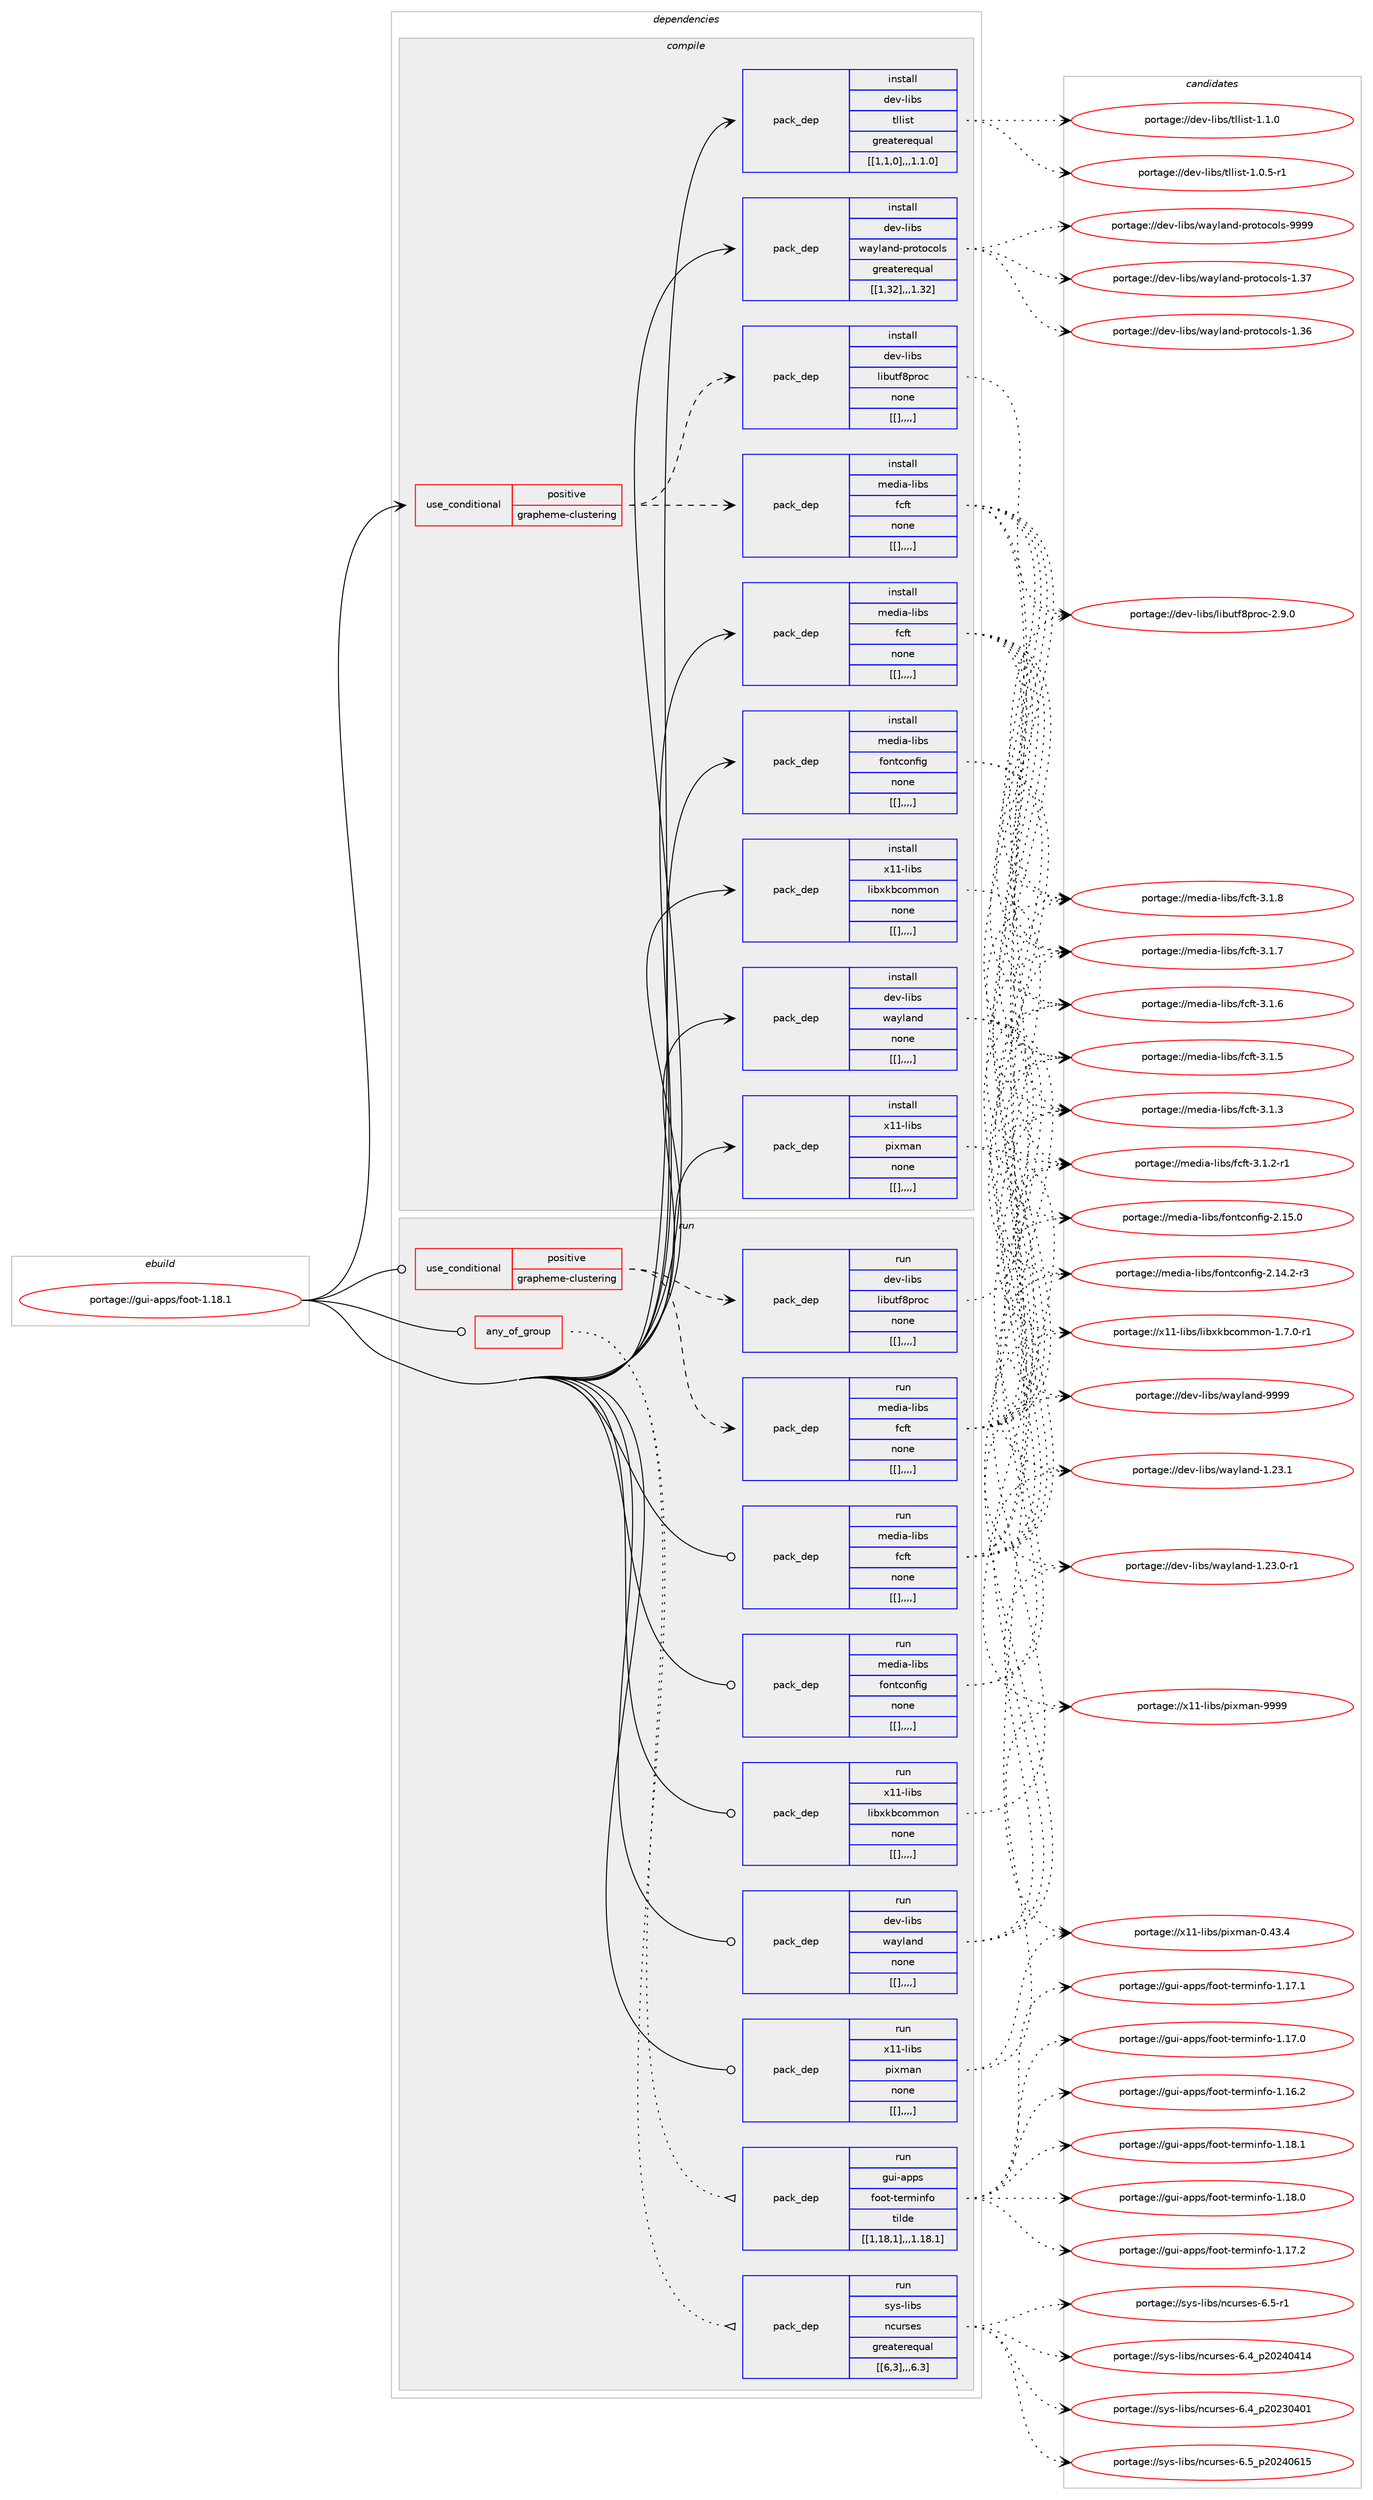 digraph prolog {

# *************
# Graph options
# *************

newrank=true;
concentrate=true;
compound=true;
graph [rankdir=LR,fontname=Helvetica,fontsize=10,ranksep=1.5];#, ranksep=2.5, nodesep=0.2];
edge  [arrowhead=vee];
node  [fontname=Helvetica,fontsize=10];

# **********
# The ebuild
# **********

subgraph cluster_leftcol {
color=gray;
label=<<i>ebuild</i>>;
id [label="portage://gui-apps/foot-1.18.1", color=red, width=4, href="../gui-apps/foot-1.18.1.svg"];
}

# ****************
# The dependencies
# ****************

subgraph cluster_midcol {
color=gray;
label=<<i>dependencies</i>>;
subgraph cluster_compile {
fillcolor="#eeeeee";
style=filled;
label=<<i>compile</i>>;
subgraph cond68042 {
dependency246400 [label=<<TABLE BORDER="0" CELLBORDER="1" CELLSPACING="0" CELLPADDING="4"><TR><TD ROWSPAN="3" CELLPADDING="10">use_conditional</TD></TR><TR><TD>positive</TD></TR><TR><TD>grapheme-clustering</TD></TR></TABLE>>, shape=none, color=red];
subgraph pack176831 {
dependency246401 [label=<<TABLE BORDER="0" CELLBORDER="1" CELLSPACING="0" CELLPADDING="4" WIDTH="220"><TR><TD ROWSPAN="6" CELLPADDING="30">pack_dep</TD></TR><TR><TD WIDTH="110">install</TD></TR><TR><TD>dev-libs</TD></TR><TR><TD>libutf8proc</TD></TR><TR><TD>none</TD></TR><TR><TD>[[],,,,]</TD></TR></TABLE>>, shape=none, color=blue];
}
dependency246400:e -> dependency246401:w [weight=20,style="dashed",arrowhead="vee"];
subgraph pack176832 {
dependency246402 [label=<<TABLE BORDER="0" CELLBORDER="1" CELLSPACING="0" CELLPADDING="4" WIDTH="220"><TR><TD ROWSPAN="6" CELLPADDING="30">pack_dep</TD></TR><TR><TD WIDTH="110">install</TD></TR><TR><TD>media-libs</TD></TR><TR><TD>fcft</TD></TR><TR><TD>none</TD></TR><TR><TD>[[],,,,]</TD></TR></TABLE>>, shape=none, color=blue];
}
dependency246400:e -> dependency246402:w [weight=20,style="dashed",arrowhead="vee"];
}
id:e -> dependency246400:w [weight=20,style="solid",arrowhead="vee"];
subgraph pack176833 {
dependency246403 [label=<<TABLE BORDER="0" CELLBORDER="1" CELLSPACING="0" CELLPADDING="4" WIDTH="220"><TR><TD ROWSPAN="6" CELLPADDING="30">pack_dep</TD></TR><TR><TD WIDTH="110">install</TD></TR><TR><TD>dev-libs</TD></TR><TR><TD>tllist</TD></TR><TR><TD>greaterequal</TD></TR><TR><TD>[[1,1,0],,,1.1.0]</TD></TR></TABLE>>, shape=none, color=blue];
}
id:e -> dependency246403:w [weight=20,style="solid",arrowhead="vee"];
subgraph pack176834 {
dependency246404 [label=<<TABLE BORDER="0" CELLBORDER="1" CELLSPACING="0" CELLPADDING="4" WIDTH="220"><TR><TD ROWSPAN="6" CELLPADDING="30">pack_dep</TD></TR><TR><TD WIDTH="110">install</TD></TR><TR><TD>dev-libs</TD></TR><TR><TD>wayland</TD></TR><TR><TD>none</TD></TR><TR><TD>[[],,,,]</TD></TR></TABLE>>, shape=none, color=blue];
}
id:e -> dependency246404:w [weight=20,style="solid",arrowhead="vee"];
subgraph pack176835 {
dependency246405 [label=<<TABLE BORDER="0" CELLBORDER="1" CELLSPACING="0" CELLPADDING="4" WIDTH="220"><TR><TD ROWSPAN="6" CELLPADDING="30">pack_dep</TD></TR><TR><TD WIDTH="110">install</TD></TR><TR><TD>dev-libs</TD></TR><TR><TD>wayland-protocols</TD></TR><TR><TD>greaterequal</TD></TR><TR><TD>[[1,32],,,1.32]</TD></TR></TABLE>>, shape=none, color=blue];
}
id:e -> dependency246405:w [weight=20,style="solid",arrowhead="vee"];
subgraph pack176836 {
dependency246406 [label=<<TABLE BORDER="0" CELLBORDER="1" CELLSPACING="0" CELLPADDING="4" WIDTH="220"><TR><TD ROWSPAN="6" CELLPADDING="30">pack_dep</TD></TR><TR><TD WIDTH="110">install</TD></TR><TR><TD>media-libs</TD></TR><TR><TD>fcft</TD></TR><TR><TD>none</TD></TR><TR><TD>[[],,,,]</TD></TR></TABLE>>, shape=none, color=blue];
}
id:e -> dependency246406:w [weight=20,style="solid",arrowhead="vee"];
subgraph pack176837 {
dependency246407 [label=<<TABLE BORDER="0" CELLBORDER="1" CELLSPACING="0" CELLPADDING="4" WIDTH="220"><TR><TD ROWSPAN="6" CELLPADDING="30">pack_dep</TD></TR><TR><TD WIDTH="110">install</TD></TR><TR><TD>media-libs</TD></TR><TR><TD>fontconfig</TD></TR><TR><TD>none</TD></TR><TR><TD>[[],,,,]</TD></TR></TABLE>>, shape=none, color=blue];
}
id:e -> dependency246407:w [weight=20,style="solid",arrowhead="vee"];
subgraph pack176838 {
dependency246408 [label=<<TABLE BORDER="0" CELLBORDER="1" CELLSPACING="0" CELLPADDING="4" WIDTH="220"><TR><TD ROWSPAN="6" CELLPADDING="30">pack_dep</TD></TR><TR><TD WIDTH="110">install</TD></TR><TR><TD>x11-libs</TD></TR><TR><TD>libxkbcommon</TD></TR><TR><TD>none</TD></TR><TR><TD>[[],,,,]</TD></TR></TABLE>>, shape=none, color=blue];
}
id:e -> dependency246408:w [weight=20,style="solid",arrowhead="vee"];
subgraph pack176839 {
dependency246409 [label=<<TABLE BORDER="0" CELLBORDER="1" CELLSPACING="0" CELLPADDING="4" WIDTH="220"><TR><TD ROWSPAN="6" CELLPADDING="30">pack_dep</TD></TR><TR><TD WIDTH="110">install</TD></TR><TR><TD>x11-libs</TD></TR><TR><TD>pixman</TD></TR><TR><TD>none</TD></TR><TR><TD>[[],,,,]</TD></TR></TABLE>>, shape=none, color=blue];
}
id:e -> dependency246409:w [weight=20,style="solid",arrowhead="vee"];
}
subgraph cluster_compileandrun {
fillcolor="#eeeeee";
style=filled;
label=<<i>compile and run</i>>;
}
subgraph cluster_run {
fillcolor="#eeeeee";
style=filled;
label=<<i>run</i>>;
subgraph any1367 {
dependency246410 [label=<<TABLE BORDER="0" CELLBORDER="1" CELLSPACING="0" CELLPADDING="4"><TR><TD CELLPADDING="10">any_of_group</TD></TR></TABLE>>, shape=none, color=red];subgraph pack176840 {
dependency246411 [label=<<TABLE BORDER="0" CELLBORDER="1" CELLSPACING="0" CELLPADDING="4" WIDTH="220"><TR><TD ROWSPAN="6" CELLPADDING="30">pack_dep</TD></TR><TR><TD WIDTH="110">run</TD></TR><TR><TD>sys-libs</TD></TR><TR><TD>ncurses</TD></TR><TR><TD>greaterequal</TD></TR><TR><TD>[[6,3],,,6.3]</TD></TR></TABLE>>, shape=none, color=blue];
}
dependency246410:e -> dependency246411:w [weight=20,style="dotted",arrowhead="oinv"];
subgraph pack176841 {
dependency246412 [label=<<TABLE BORDER="0" CELLBORDER="1" CELLSPACING="0" CELLPADDING="4" WIDTH="220"><TR><TD ROWSPAN="6" CELLPADDING="30">pack_dep</TD></TR><TR><TD WIDTH="110">run</TD></TR><TR><TD>gui-apps</TD></TR><TR><TD>foot-terminfo</TD></TR><TR><TD>tilde</TD></TR><TR><TD>[[1,18,1],,,1.18.1]</TD></TR></TABLE>>, shape=none, color=blue];
}
dependency246410:e -> dependency246412:w [weight=20,style="dotted",arrowhead="oinv"];
}
id:e -> dependency246410:w [weight=20,style="solid",arrowhead="odot"];
subgraph cond68043 {
dependency246413 [label=<<TABLE BORDER="0" CELLBORDER="1" CELLSPACING="0" CELLPADDING="4"><TR><TD ROWSPAN="3" CELLPADDING="10">use_conditional</TD></TR><TR><TD>positive</TD></TR><TR><TD>grapheme-clustering</TD></TR></TABLE>>, shape=none, color=red];
subgraph pack176842 {
dependency246414 [label=<<TABLE BORDER="0" CELLBORDER="1" CELLSPACING="0" CELLPADDING="4" WIDTH="220"><TR><TD ROWSPAN="6" CELLPADDING="30">pack_dep</TD></TR><TR><TD WIDTH="110">run</TD></TR><TR><TD>dev-libs</TD></TR><TR><TD>libutf8proc</TD></TR><TR><TD>none</TD></TR><TR><TD>[[],,,,]</TD></TR></TABLE>>, shape=none, color=blue];
}
dependency246413:e -> dependency246414:w [weight=20,style="dashed",arrowhead="vee"];
subgraph pack176843 {
dependency246415 [label=<<TABLE BORDER="0" CELLBORDER="1" CELLSPACING="0" CELLPADDING="4" WIDTH="220"><TR><TD ROWSPAN="6" CELLPADDING="30">pack_dep</TD></TR><TR><TD WIDTH="110">run</TD></TR><TR><TD>media-libs</TD></TR><TR><TD>fcft</TD></TR><TR><TD>none</TD></TR><TR><TD>[[],,,,]</TD></TR></TABLE>>, shape=none, color=blue];
}
dependency246413:e -> dependency246415:w [weight=20,style="dashed",arrowhead="vee"];
}
id:e -> dependency246413:w [weight=20,style="solid",arrowhead="odot"];
subgraph pack176844 {
dependency246416 [label=<<TABLE BORDER="0" CELLBORDER="1" CELLSPACING="0" CELLPADDING="4" WIDTH="220"><TR><TD ROWSPAN="6" CELLPADDING="30">pack_dep</TD></TR><TR><TD WIDTH="110">run</TD></TR><TR><TD>dev-libs</TD></TR><TR><TD>wayland</TD></TR><TR><TD>none</TD></TR><TR><TD>[[],,,,]</TD></TR></TABLE>>, shape=none, color=blue];
}
id:e -> dependency246416:w [weight=20,style="solid",arrowhead="odot"];
subgraph pack176845 {
dependency246417 [label=<<TABLE BORDER="0" CELLBORDER="1" CELLSPACING="0" CELLPADDING="4" WIDTH="220"><TR><TD ROWSPAN="6" CELLPADDING="30">pack_dep</TD></TR><TR><TD WIDTH="110">run</TD></TR><TR><TD>media-libs</TD></TR><TR><TD>fcft</TD></TR><TR><TD>none</TD></TR><TR><TD>[[],,,,]</TD></TR></TABLE>>, shape=none, color=blue];
}
id:e -> dependency246417:w [weight=20,style="solid",arrowhead="odot"];
subgraph pack176846 {
dependency246418 [label=<<TABLE BORDER="0" CELLBORDER="1" CELLSPACING="0" CELLPADDING="4" WIDTH="220"><TR><TD ROWSPAN="6" CELLPADDING="30">pack_dep</TD></TR><TR><TD WIDTH="110">run</TD></TR><TR><TD>media-libs</TD></TR><TR><TD>fontconfig</TD></TR><TR><TD>none</TD></TR><TR><TD>[[],,,,]</TD></TR></TABLE>>, shape=none, color=blue];
}
id:e -> dependency246418:w [weight=20,style="solid",arrowhead="odot"];
subgraph pack176847 {
dependency246419 [label=<<TABLE BORDER="0" CELLBORDER="1" CELLSPACING="0" CELLPADDING="4" WIDTH="220"><TR><TD ROWSPAN="6" CELLPADDING="30">pack_dep</TD></TR><TR><TD WIDTH="110">run</TD></TR><TR><TD>x11-libs</TD></TR><TR><TD>libxkbcommon</TD></TR><TR><TD>none</TD></TR><TR><TD>[[],,,,]</TD></TR></TABLE>>, shape=none, color=blue];
}
id:e -> dependency246419:w [weight=20,style="solid",arrowhead="odot"];
subgraph pack176848 {
dependency246420 [label=<<TABLE BORDER="0" CELLBORDER="1" CELLSPACING="0" CELLPADDING="4" WIDTH="220"><TR><TD ROWSPAN="6" CELLPADDING="30">pack_dep</TD></TR><TR><TD WIDTH="110">run</TD></TR><TR><TD>x11-libs</TD></TR><TR><TD>pixman</TD></TR><TR><TD>none</TD></TR><TR><TD>[[],,,,]</TD></TR></TABLE>>, shape=none, color=blue];
}
id:e -> dependency246420:w [weight=20,style="solid",arrowhead="odot"];
}
}

# **************
# The candidates
# **************

subgraph cluster_choices {
rank=same;
color=gray;
label=<<i>candidates</i>>;

subgraph choice176831 {
color=black;
nodesep=1;
choice100101118451081059811547108105981171161025611211411199455046574648 [label="portage://dev-libs/libutf8proc-2.9.0", color=red, width=4,href="../dev-libs/libutf8proc-2.9.0.svg"];
dependency246401:e -> choice100101118451081059811547108105981171161025611211411199455046574648:w [style=dotted,weight="100"];
}
subgraph choice176832 {
color=black;
nodesep=1;
choice1091011001059745108105981154710299102116455146494656 [label="portage://media-libs/fcft-3.1.8", color=red, width=4,href="../media-libs/fcft-3.1.8.svg"];
choice1091011001059745108105981154710299102116455146494655 [label="portage://media-libs/fcft-3.1.7", color=red, width=4,href="../media-libs/fcft-3.1.7.svg"];
choice1091011001059745108105981154710299102116455146494654 [label="portage://media-libs/fcft-3.1.6", color=red, width=4,href="../media-libs/fcft-3.1.6.svg"];
choice1091011001059745108105981154710299102116455146494653 [label="portage://media-libs/fcft-3.1.5", color=red, width=4,href="../media-libs/fcft-3.1.5.svg"];
choice1091011001059745108105981154710299102116455146494651 [label="portage://media-libs/fcft-3.1.3", color=red, width=4,href="../media-libs/fcft-3.1.3.svg"];
choice10910110010597451081059811547102991021164551464946504511449 [label="portage://media-libs/fcft-3.1.2-r1", color=red, width=4,href="../media-libs/fcft-3.1.2-r1.svg"];
dependency246402:e -> choice1091011001059745108105981154710299102116455146494656:w [style=dotted,weight="100"];
dependency246402:e -> choice1091011001059745108105981154710299102116455146494655:w [style=dotted,weight="100"];
dependency246402:e -> choice1091011001059745108105981154710299102116455146494654:w [style=dotted,weight="100"];
dependency246402:e -> choice1091011001059745108105981154710299102116455146494653:w [style=dotted,weight="100"];
dependency246402:e -> choice1091011001059745108105981154710299102116455146494651:w [style=dotted,weight="100"];
dependency246402:e -> choice10910110010597451081059811547102991021164551464946504511449:w [style=dotted,weight="100"];
}
subgraph choice176833 {
color=black;
nodesep=1;
choice100101118451081059811547116108108105115116454946494648 [label="portage://dev-libs/tllist-1.1.0", color=red, width=4,href="../dev-libs/tllist-1.1.0.svg"];
choice1001011184510810598115471161081081051151164549464846534511449 [label="portage://dev-libs/tllist-1.0.5-r1", color=red, width=4,href="../dev-libs/tllist-1.0.5-r1.svg"];
dependency246403:e -> choice100101118451081059811547116108108105115116454946494648:w [style=dotted,weight="100"];
dependency246403:e -> choice1001011184510810598115471161081081051151164549464846534511449:w [style=dotted,weight="100"];
}
subgraph choice176834 {
color=black;
nodesep=1;
choice10010111845108105981154711997121108971101004557575757 [label="portage://dev-libs/wayland-9999", color=red, width=4,href="../dev-libs/wayland-9999.svg"];
choice100101118451081059811547119971211089711010045494650514649 [label="portage://dev-libs/wayland-1.23.1", color=red, width=4,href="../dev-libs/wayland-1.23.1.svg"];
choice1001011184510810598115471199712110897110100454946505146484511449 [label="portage://dev-libs/wayland-1.23.0-r1", color=red, width=4,href="../dev-libs/wayland-1.23.0-r1.svg"];
dependency246404:e -> choice10010111845108105981154711997121108971101004557575757:w [style=dotted,weight="100"];
dependency246404:e -> choice100101118451081059811547119971211089711010045494650514649:w [style=dotted,weight="100"];
dependency246404:e -> choice1001011184510810598115471199712110897110100454946505146484511449:w [style=dotted,weight="100"];
}
subgraph choice176835 {
color=black;
nodesep=1;
choice100101118451081059811547119971211089711010045112114111116111991111081154557575757 [label="portage://dev-libs/wayland-protocols-9999", color=red, width=4,href="../dev-libs/wayland-protocols-9999.svg"];
choice100101118451081059811547119971211089711010045112114111116111991111081154549465155 [label="portage://dev-libs/wayland-protocols-1.37", color=red, width=4,href="../dev-libs/wayland-protocols-1.37.svg"];
choice100101118451081059811547119971211089711010045112114111116111991111081154549465154 [label="portage://dev-libs/wayland-protocols-1.36", color=red, width=4,href="../dev-libs/wayland-protocols-1.36.svg"];
dependency246405:e -> choice100101118451081059811547119971211089711010045112114111116111991111081154557575757:w [style=dotted,weight="100"];
dependency246405:e -> choice100101118451081059811547119971211089711010045112114111116111991111081154549465155:w [style=dotted,weight="100"];
dependency246405:e -> choice100101118451081059811547119971211089711010045112114111116111991111081154549465154:w [style=dotted,weight="100"];
}
subgraph choice176836 {
color=black;
nodesep=1;
choice1091011001059745108105981154710299102116455146494656 [label="portage://media-libs/fcft-3.1.8", color=red, width=4,href="../media-libs/fcft-3.1.8.svg"];
choice1091011001059745108105981154710299102116455146494655 [label="portage://media-libs/fcft-3.1.7", color=red, width=4,href="../media-libs/fcft-3.1.7.svg"];
choice1091011001059745108105981154710299102116455146494654 [label="portage://media-libs/fcft-3.1.6", color=red, width=4,href="../media-libs/fcft-3.1.6.svg"];
choice1091011001059745108105981154710299102116455146494653 [label="portage://media-libs/fcft-3.1.5", color=red, width=4,href="../media-libs/fcft-3.1.5.svg"];
choice1091011001059745108105981154710299102116455146494651 [label="portage://media-libs/fcft-3.1.3", color=red, width=4,href="../media-libs/fcft-3.1.3.svg"];
choice10910110010597451081059811547102991021164551464946504511449 [label="portage://media-libs/fcft-3.1.2-r1", color=red, width=4,href="../media-libs/fcft-3.1.2-r1.svg"];
dependency246406:e -> choice1091011001059745108105981154710299102116455146494656:w [style=dotted,weight="100"];
dependency246406:e -> choice1091011001059745108105981154710299102116455146494655:w [style=dotted,weight="100"];
dependency246406:e -> choice1091011001059745108105981154710299102116455146494654:w [style=dotted,weight="100"];
dependency246406:e -> choice1091011001059745108105981154710299102116455146494653:w [style=dotted,weight="100"];
dependency246406:e -> choice1091011001059745108105981154710299102116455146494651:w [style=dotted,weight="100"];
dependency246406:e -> choice10910110010597451081059811547102991021164551464946504511449:w [style=dotted,weight="100"];
}
subgraph choice176837 {
color=black;
nodesep=1;
choice109101100105974510810598115471021111101169911111010210510345504649534648 [label="portage://media-libs/fontconfig-2.15.0", color=red, width=4,href="../media-libs/fontconfig-2.15.0.svg"];
choice1091011001059745108105981154710211111011699111110102105103455046495246504511451 [label="portage://media-libs/fontconfig-2.14.2-r3", color=red, width=4,href="../media-libs/fontconfig-2.14.2-r3.svg"];
dependency246407:e -> choice109101100105974510810598115471021111101169911111010210510345504649534648:w [style=dotted,weight="100"];
dependency246407:e -> choice1091011001059745108105981154710211111011699111110102105103455046495246504511451:w [style=dotted,weight="100"];
}
subgraph choice176838 {
color=black;
nodesep=1;
choice12049494510810598115471081059812010798991111091091111104549465546484511449 [label="portage://x11-libs/libxkbcommon-1.7.0-r1", color=red, width=4,href="../x11-libs/libxkbcommon-1.7.0-r1.svg"];
dependency246408:e -> choice12049494510810598115471081059812010798991111091091111104549465546484511449:w [style=dotted,weight="100"];
}
subgraph choice176839 {
color=black;
nodesep=1;
choice1204949451081059811547112105120109971104557575757 [label="portage://x11-libs/pixman-9999", color=red, width=4,href="../x11-libs/pixman-9999.svg"];
choice12049494510810598115471121051201099711045484652514652 [label="portage://x11-libs/pixman-0.43.4", color=red, width=4,href="../x11-libs/pixman-0.43.4.svg"];
dependency246409:e -> choice1204949451081059811547112105120109971104557575757:w [style=dotted,weight="100"];
dependency246409:e -> choice12049494510810598115471121051201099711045484652514652:w [style=dotted,weight="100"];
}
subgraph choice176840 {
color=black;
nodesep=1;
choice1151211154510810598115471109911711411510111545544653951125048505248544953 [label="portage://sys-libs/ncurses-6.5_p20240615", color=red, width=4,href="../sys-libs/ncurses-6.5_p20240615.svg"];
choice11512111545108105981154711099117114115101115455446534511449 [label="portage://sys-libs/ncurses-6.5-r1", color=red, width=4,href="../sys-libs/ncurses-6.5-r1.svg"];
choice1151211154510810598115471109911711411510111545544652951125048505248524952 [label="portage://sys-libs/ncurses-6.4_p20240414", color=red, width=4,href="../sys-libs/ncurses-6.4_p20240414.svg"];
choice1151211154510810598115471109911711411510111545544652951125048505148524849 [label="portage://sys-libs/ncurses-6.4_p20230401", color=red, width=4,href="../sys-libs/ncurses-6.4_p20230401.svg"];
dependency246411:e -> choice1151211154510810598115471109911711411510111545544653951125048505248544953:w [style=dotted,weight="100"];
dependency246411:e -> choice11512111545108105981154711099117114115101115455446534511449:w [style=dotted,weight="100"];
dependency246411:e -> choice1151211154510810598115471109911711411510111545544652951125048505248524952:w [style=dotted,weight="100"];
dependency246411:e -> choice1151211154510810598115471109911711411510111545544652951125048505148524849:w [style=dotted,weight="100"];
}
subgraph choice176841 {
color=black;
nodesep=1;
choice1031171054597112112115471021111111164511610111410910511010211145494649564649 [label="portage://gui-apps/foot-terminfo-1.18.1", color=red, width=4,href="../gui-apps/foot-terminfo-1.18.1.svg"];
choice1031171054597112112115471021111111164511610111410910511010211145494649564648 [label="portage://gui-apps/foot-terminfo-1.18.0", color=red, width=4,href="../gui-apps/foot-terminfo-1.18.0.svg"];
choice1031171054597112112115471021111111164511610111410910511010211145494649554650 [label="portage://gui-apps/foot-terminfo-1.17.2", color=red, width=4,href="../gui-apps/foot-terminfo-1.17.2.svg"];
choice1031171054597112112115471021111111164511610111410910511010211145494649554649 [label="portage://gui-apps/foot-terminfo-1.17.1", color=red, width=4,href="../gui-apps/foot-terminfo-1.17.1.svg"];
choice1031171054597112112115471021111111164511610111410910511010211145494649554648 [label="portage://gui-apps/foot-terminfo-1.17.0", color=red, width=4,href="../gui-apps/foot-terminfo-1.17.0.svg"];
choice1031171054597112112115471021111111164511610111410910511010211145494649544650 [label="portage://gui-apps/foot-terminfo-1.16.2", color=red, width=4,href="../gui-apps/foot-terminfo-1.16.2.svg"];
dependency246412:e -> choice1031171054597112112115471021111111164511610111410910511010211145494649564649:w [style=dotted,weight="100"];
dependency246412:e -> choice1031171054597112112115471021111111164511610111410910511010211145494649564648:w [style=dotted,weight="100"];
dependency246412:e -> choice1031171054597112112115471021111111164511610111410910511010211145494649554650:w [style=dotted,weight="100"];
dependency246412:e -> choice1031171054597112112115471021111111164511610111410910511010211145494649554649:w [style=dotted,weight="100"];
dependency246412:e -> choice1031171054597112112115471021111111164511610111410910511010211145494649554648:w [style=dotted,weight="100"];
dependency246412:e -> choice1031171054597112112115471021111111164511610111410910511010211145494649544650:w [style=dotted,weight="100"];
}
subgraph choice176842 {
color=black;
nodesep=1;
choice100101118451081059811547108105981171161025611211411199455046574648 [label="portage://dev-libs/libutf8proc-2.9.0", color=red, width=4,href="../dev-libs/libutf8proc-2.9.0.svg"];
dependency246414:e -> choice100101118451081059811547108105981171161025611211411199455046574648:w [style=dotted,weight="100"];
}
subgraph choice176843 {
color=black;
nodesep=1;
choice1091011001059745108105981154710299102116455146494656 [label="portage://media-libs/fcft-3.1.8", color=red, width=4,href="../media-libs/fcft-3.1.8.svg"];
choice1091011001059745108105981154710299102116455146494655 [label="portage://media-libs/fcft-3.1.7", color=red, width=4,href="../media-libs/fcft-3.1.7.svg"];
choice1091011001059745108105981154710299102116455146494654 [label="portage://media-libs/fcft-3.1.6", color=red, width=4,href="../media-libs/fcft-3.1.6.svg"];
choice1091011001059745108105981154710299102116455146494653 [label="portage://media-libs/fcft-3.1.5", color=red, width=4,href="../media-libs/fcft-3.1.5.svg"];
choice1091011001059745108105981154710299102116455146494651 [label="portage://media-libs/fcft-3.1.3", color=red, width=4,href="../media-libs/fcft-3.1.3.svg"];
choice10910110010597451081059811547102991021164551464946504511449 [label="portage://media-libs/fcft-3.1.2-r1", color=red, width=4,href="../media-libs/fcft-3.1.2-r1.svg"];
dependency246415:e -> choice1091011001059745108105981154710299102116455146494656:w [style=dotted,weight="100"];
dependency246415:e -> choice1091011001059745108105981154710299102116455146494655:w [style=dotted,weight="100"];
dependency246415:e -> choice1091011001059745108105981154710299102116455146494654:w [style=dotted,weight="100"];
dependency246415:e -> choice1091011001059745108105981154710299102116455146494653:w [style=dotted,weight="100"];
dependency246415:e -> choice1091011001059745108105981154710299102116455146494651:w [style=dotted,weight="100"];
dependency246415:e -> choice10910110010597451081059811547102991021164551464946504511449:w [style=dotted,weight="100"];
}
subgraph choice176844 {
color=black;
nodesep=1;
choice10010111845108105981154711997121108971101004557575757 [label="portage://dev-libs/wayland-9999", color=red, width=4,href="../dev-libs/wayland-9999.svg"];
choice100101118451081059811547119971211089711010045494650514649 [label="portage://dev-libs/wayland-1.23.1", color=red, width=4,href="../dev-libs/wayland-1.23.1.svg"];
choice1001011184510810598115471199712110897110100454946505146484511449 [label="portage://dev-libs/wayland-1.23.0-r1", color=red, width=4,href="../dev-libs/wayland-1.23.0-r1.svg"];
dependency246416:e -> choice10010111845108105981154711997121108971101004557575757:w [style=dotted,weight="100"];
dependency246416:e -> choice100101118451081059811547119971211089711010045494650514649:w [style=dotted,weight="100"];
dependency246416:e -> choice1001011184510810598115471199712110897110100454946505146484511449:w [style=dotted,weight="100"];
}
subgraph choice176845 {
color=black;
nodesep=1;
choice1091011001059745108105981154710299102116455146494656 [label="portage://media-libs/fcft-3.1.8", color=red, width=4,href="../media-libs/fcft-3.1.8.svg"];
choice1091011001059745108105981154710299102116455146494655 [label="portage://media-libs/fcft-3.1.7", color=red, width=4,href="../media-libs/fcft-3.1.7.svg"];
choice1091011001059745108105981154710299102116455146494654 [label="portage://media-libs/fcft-3.1.6", color=red, width=4,href="../media-libs/fcft-3.1.6.svg"];
choice1091011001059745108105981154710299102116455146494653 [label="portage://media-libs/fcft-3.1.5", color=red, width=4,href="../media-libs/fcft-3.1.5.svg"];
choice1091011001059745108105981154710299102116455146494651 [label="portage://media-libs/fcft-3.1.3", color=red, width=4,href="../media-libs/fcft-3.1.3.svg"];
choice10910110010597451081059811547102991021164551464946504511449 [label="portage://media-libs/fcft-3.1.2-r1", color=red, width=4,href="../media-libs/fcft-3.1.2-r1.svg"];
dependency246417:e -> choice1091011001059745108105981154710299102116455146494656:w [style=dotted,weight="100"];
dependency246417:e -> choice1091011001059745108105981154710299102116455146494655:w [style=dotted,weight="100"];
dependency246417:e -> choice1091011001059745108105981154710299102116455146494654:w [style=dotted,weight="100"];
dependency246417:e -> choice1091011001059745108105981154710299102116455146494653:w [style=dotted,weight="100"];
dependency246417:e -> choice1091011001059745108105981154710299102116455146494651:w [style=dotted,weight="100"];
dependency246417:e -> choice10910110010597451081059811547102991021164551464946504511449:w [style=dotted,weight="100"];
}
subgraph choice176846 {
color=black;
nodesep=1;
choice109101100105974510810598115471021111101169911111010210510345504649534648 [label="portage://media-libs/fontconfig-2.15.0", color=red, width=4,href="../media-libs/fontconfig-2.15.0.svg"];
choice1091011001059745108105981154710211111011699111110102105103455046495246504511451 [label="portage://media-libs/fontconfig-2.14.2-r3", color=red, width=4,href="../media-libs/fontconfig-2.14.2-r3.svg"];
dependency246418:e -> choice109101100105974510810598115471021111101169911111010210510345504649534648:w [style=dotted,weight="100"];
dependency246418:e -> choice1091011001059745108105981154710211111011699111110102105103455046495246504511451:w [style=dotted,weight="100"];
}
subgraph choice176847 {
color=black;
nodesep=1;
choice12049494510810598115471081059812010798991111091091111104549465546484511449 [label="portage://x11-libs/libxkbcommon-1.7.0-r1", color=red, width=4,href="../x11-libs/libxkbcommon-1.7.0-r1.svg"];
dependency246419:e -> choice12049494510810598115471081059812010798991111091091111104549465546484511449:w [style=dotted,weight="100"];
}
subgraph choice176848 {
color=black;
nodesep=1;
choice1204949451081059811547112105120109971104557575757 [label="portage://x11-libs/pixman-9999", color=red, width=4,href="../x11-libs/pixman-9999.svg"];
choice12049494510810598115471121051201099711045484652514652 [label="portage://x11-libs/pixman-0.43.4", color=red, width=4,href="../x11-libs/pixman-0.43.4.svg"];
dependency246420:e -> choice1204949451081059811547112105120109971104557575757:w [style=dotted,weight="100"];
dependency246420:e -> choice12049494510810598115471121051201099711045484652514652:w [style=dotted,weight="100"];
}
}

}
